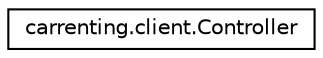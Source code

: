 digraph "Graphical Class Hierarchy"
{
 // LATEX_PDF_SIZE
  edge [fontname="Helvetica",fontsize="10",labelfontname="Helvetica",labelfontsize="10"];
  node [fontname="Helvetica",fontsize="10",shape=record];
  rankdir="LR";
  Node0 [label="carrenting.client.Controller",height=0.2,width=0.4,color="black", fillcolor="white", style="filled",URL="$classcarrenting_1_1client_1_1_controller.html",tooltip=" "];
}
